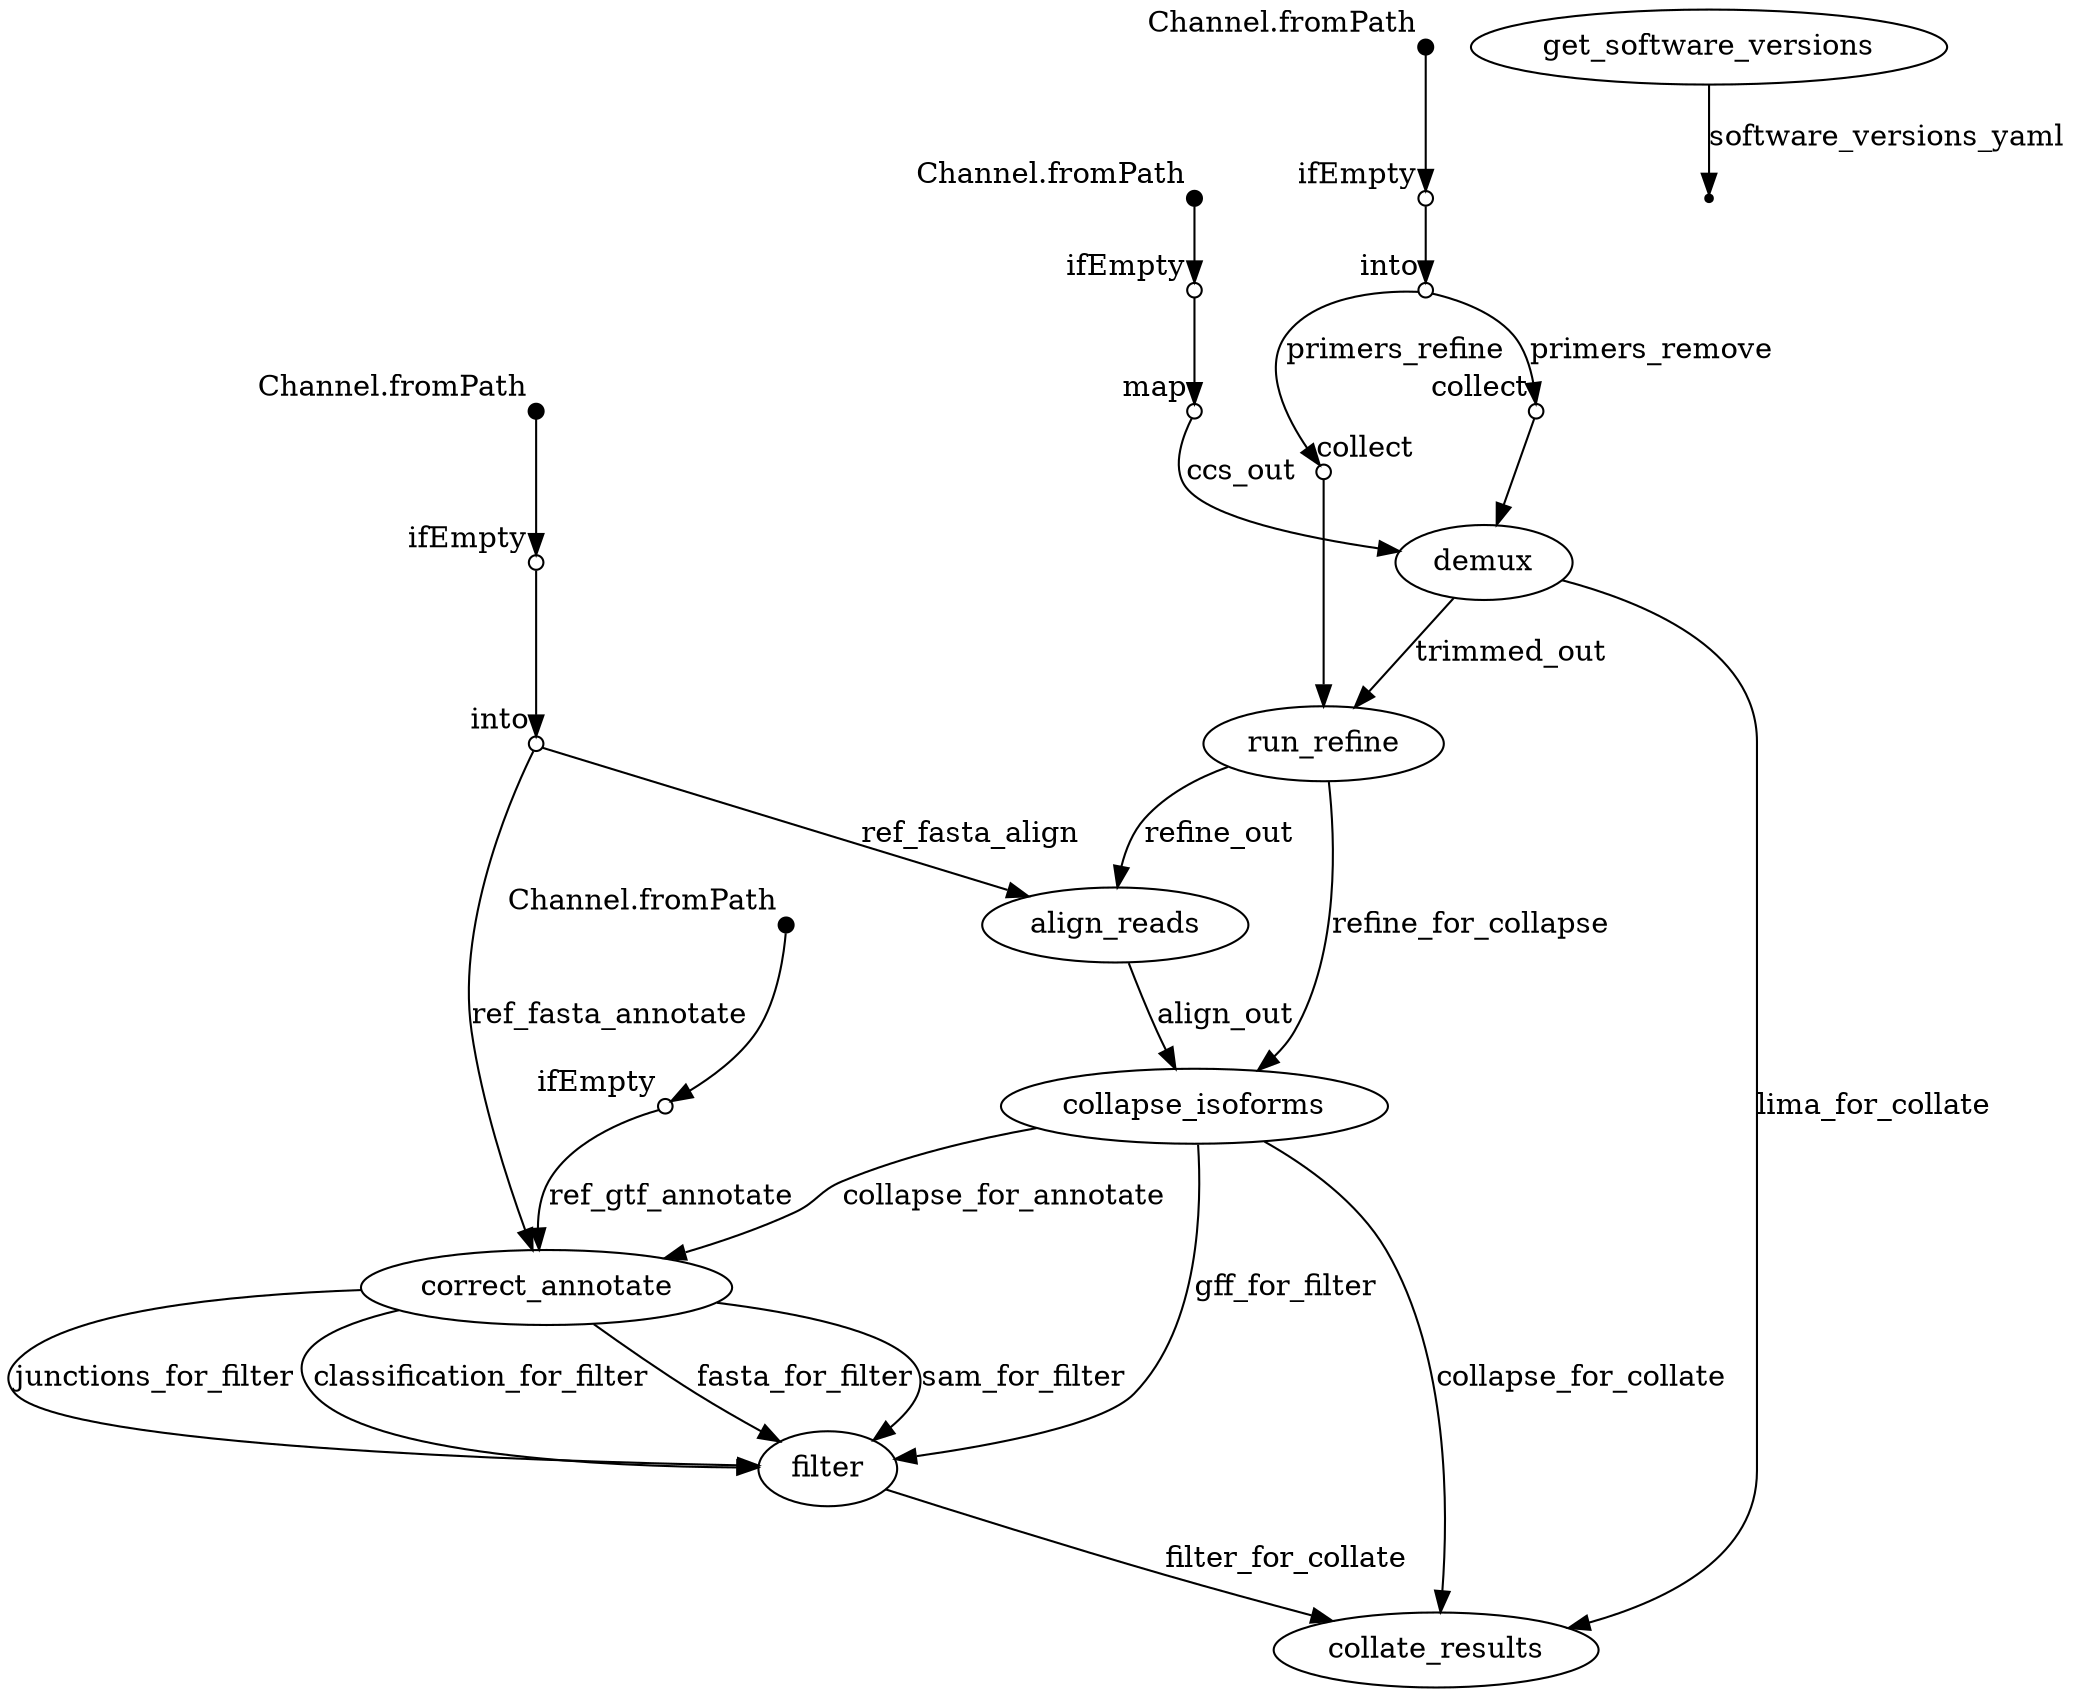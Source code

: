 digraph "pipeline_dag" {
p0 [shape=point,label="",fixedsize=true,width=0.1,xlabel="Channel.fromPath"];
p1 [shape=circle,label="",fixedsize=true,width=0.1,xlabel="ifEmpty"];
p0 -> p1;

p1 [shape=circle,label="",fixedsize=true,width=0.1,xlabel="ifEmpty"];
p2 [shape=circle,label="",fixedsize=true,width=0.1,xlabel="map"];
p1 -> p2;

p2 [shape=circle,label="",fixedsize=true,width=0.1,xlabel="map"];
p14 [label="demux"];
p2 -> p14 [label="ccs_out"];

p3 [shape=point,label="",fixedsize=true,width=0.1,xlabel="Channel.fromPath"];
p4 [shape=circle,label="",fixedsize=true,width=0.1,xlabel="ifEmpty"];
p3 -> p4;

p4 [shape=circle,label="",fixedsize=true,width=0.1,xlabel="ifEmpty"];
p5 [shape=circle,label="",fixedsize=true,width=0.1,xlabel="into"];
p4 -> p5;

p5 [shape=circle,label="",fixedsize=true,width=0.1,xlabel="into"];
p15 [shape=circle,label="",fixedsize=true,width=0.1,xlabel="collect"];
p5 -> p15 [label="primers_refine"];

p5 [shape=circle,label="",fixedsize=true,width=0.1,xlabel="into"];
p13 [shape=circle,label="",fixedsize=true,width=0.1,xlabel="collect"];
p5 -> p13 [label="primers_remove"];

p6 [shape=point,label="",fixedsize=true,width=0.1,xlabel="Channel.fromPath"];
p7 [shape=circle,label="",fixedsize=true,width=0.1,xlabel="ifEmpty"];
p6 -> p7;

p7 [shape=circle,label="",fixedsize=true,width=0.1,xlabel="ifEmpty"];
p8 [shape=circle,label="",fixedsize=true,width=0.1,xlabel="into"];
p7 -> p8;

p8 [shape=circle,label="",fixedsize=true,width=0.1,xlabel="into"];
p17 [label="align_reads"];
p8 -> p17 [label="ref_fasta_align"];

p8 [shape=circle,label="",fixedsize=true,width=0.1,xlabel="into"];
p19 [label="correct_annotate"];
p8 -> p19 [label="ref_fasta_annotate"];

p9 [shape=point,label="",fixedsize=true,width=0.1,xlabel="Channel.fromPath"];
p10 [shape=circle,label="",fixedsize=true,width=0.1,xlabel="ifEmpty"];
p9 -> p10;

p10 [shape=circle,label="",fixedsize=true,width=0.1,xlabel="ifEmpty"];
p19 [label="correct_annotate"];
p10 -> p19 [label="ref_gtf_annotate"];

p11 [label="get_software_versions"];
p12 [shape=point];
p11 -> p12 [label="software_versions_yaml"];

p13 [shape=circle,label="",fixedsize=true,width=0.1,xlabel="collect"];
p14 [label="demux"];
p13 -> p14;

p14 [label="demux"];
p16 [label="run_refine"];
p14 -> p16 [label="trimmed_out"];

p14 [label="demux"];
p21 [label="collate_results"];
p14 -> p21 [label="lima_for_collate"];

p15 [shape=circle,label="",fixedsize=true,width=0.1,xlabel="collect"];
p16 [label="run_refine"];
p15 -> p16;

p16 [label="run_refine"];
p17 [label="align_reads"];
p16 -> p17 [label="refine_out"];

p16 [label="run_refine"];
p18 [label="collapse_isoforms"];
p16 -> p18 [label="refine_for_collapse"];

p17 [label="align_reads"];
p18 [label="collapse_isoforms"];
p17 -> p18 [label="align_out"];

p18 [label="collapse_isoforms"];
p19 [label="correct_annotate"];
p18 -> p19 [label="collapse_for_annotate"];

p18 [label="collapse_isoforms"];
p20 [label="filter"];
p18 -> p20 [label="gff_for_filter"];

p18 [label="collapse_isoforms"];
p21 [label="collate_results"];
p18 -> p21 [label="collapse_for_collate"];

p19 [label="correct_annotate"];
p20 [label="filter"];
p19 -> p20 [label="classification_for_filter"];

p19 [label="correct_annotate"];
p20 [label="filter"];
p19 -> p20 [label="fasta_for_filter"];

p19 [label="correct_annotate"];
p20 [label="filter"];
p19 -> p20 [label="sam_for_filter"];

p19 [label="correct_annotate"];
p20 [label="filter"];
p19 -> p20 [label="junctions_for_filter"];

p20 [label="filter"];
p21 [label="collate_results"];
p20 -> p21 [label="filter_for_collate"];

}
